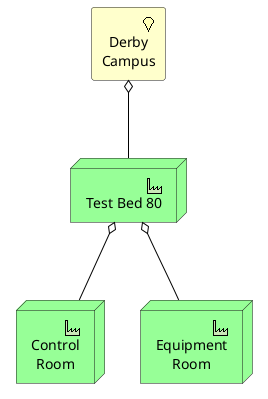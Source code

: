 @startuml Dynamics Data Management
!include <archimate/Archimate>

' Business
Business_Location(derbyCampus, "Derby\nCampus")

' Physical
Physical_Facility(testBed80, "Test Bed 80")
Physical_Facility(controlRoom, "Control\nRoom")
Physical_Facility(equipmentRoom, "Equipment\nRoom")

Rel_Aggregation(derbyCampus, testBed80)
Rel_Aggregation(testBed80, controlRoom)
Rel_Aggregation(testBed80, equipmentRoom)